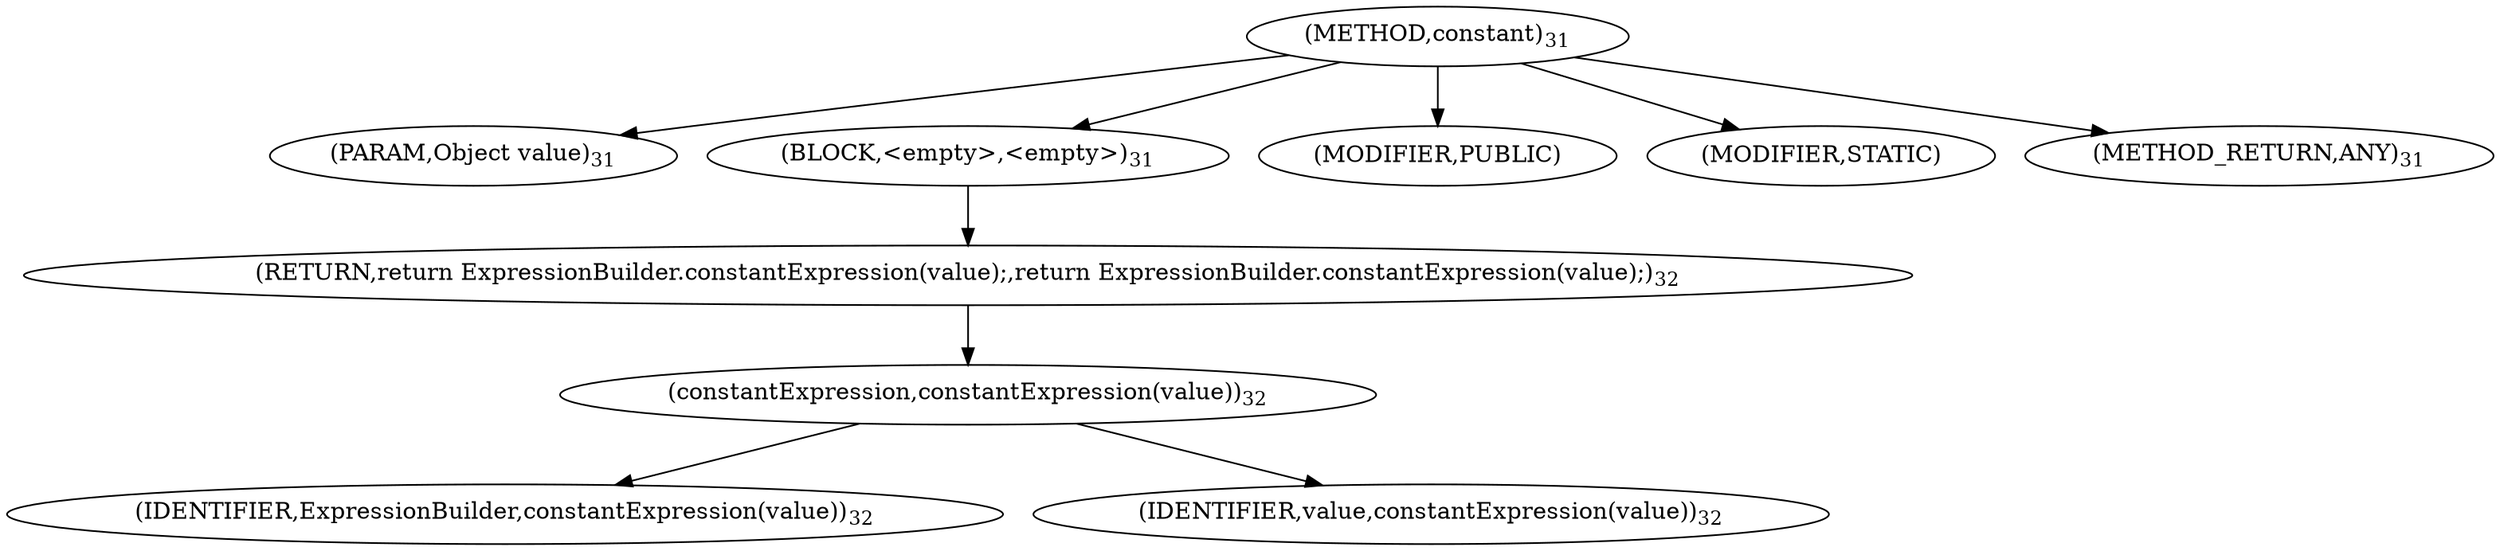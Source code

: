 digraph "constant" {  
"22" [label = <(METHOD,constant)<SUB>31</SUB>> ]
"23" [label = <(PARAM,Object value)<SUB>31</SUB>> ]
"24" [label = <(BLOCK,&lt;empty&gt;,&lt;empty&gt;)<SUB>31</SUB>> ]
"25" [label = <(RETURN,return ExpressionBuilder.constantExpression(value);,return ExpressionBuilder.constantExpression(value);)<SUB>32</SUB>> ]
"26" [label = <(constantExpression,constantExpression(value))<SUB>32</SUB>> ]
"27" [label = <(IDENTIFIER,ExpressionBuilder,constantExpression(value))<SUB>32</SUB>> ]
"28" [label = <(IDENTIFIER,value,constantExpression(value))<SUB>32</SUB>> ]
"29" [label = <(MODIFIER,PUBLIC)> ]
"30" [label = <(MODIFIER,STATIC)> ]
"31" [label = <(METHOD_RETURN,ANY)<SUB>31</SUB>> ]
  "22" -> "23" 
  "22" -> "24" 
  "22" -> "29" 
  "22" -> "30" 
  "22" -> "31" 
  "24" -> "25" 
  "25" -> "26" 
  "26" -> "27" 
  "26" -> "28" 
}
